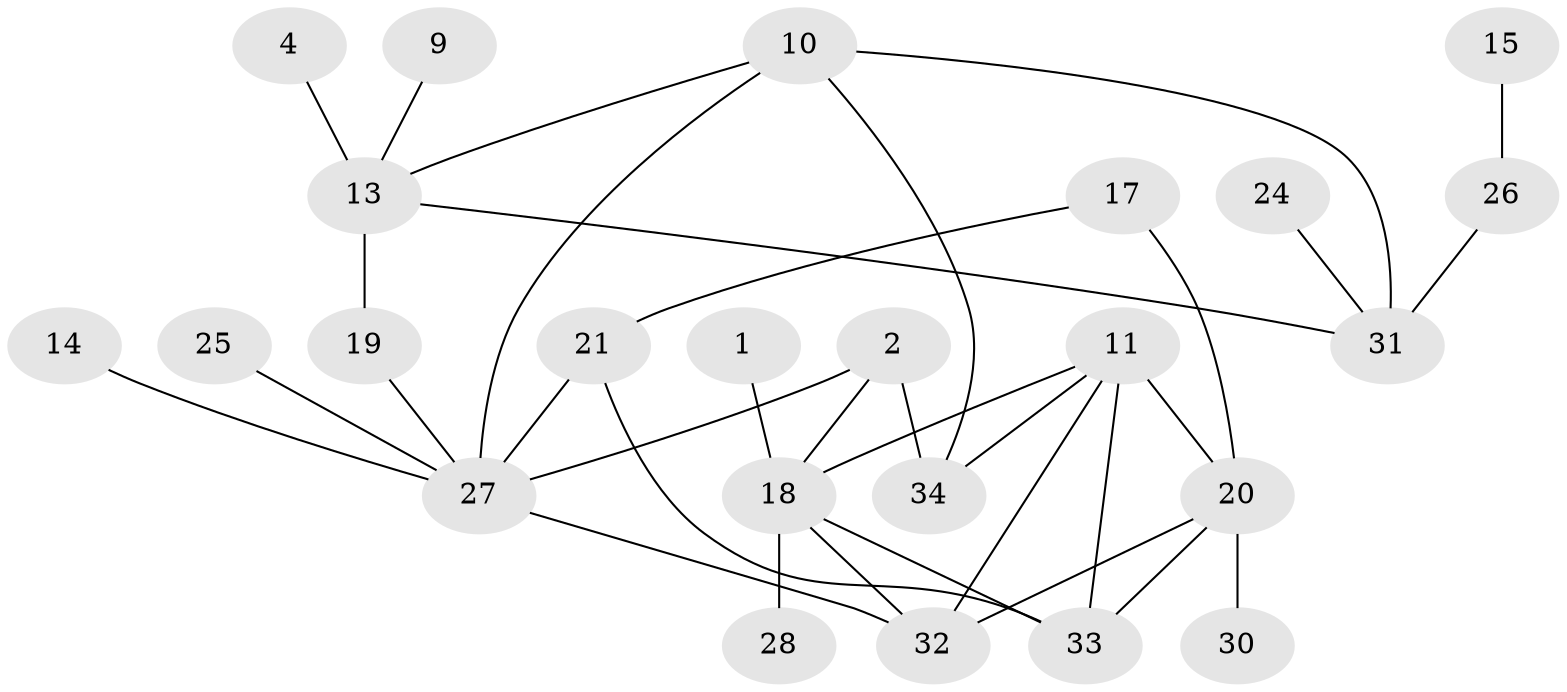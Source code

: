 // original degree distribution, {1: 0.25, 3: 0.17647058823529413, 2: 0.2647058823529412, 0: 0.14705882352941177, 6: 0.04411764705882353, 4: 0.10294117647058823, 5: 0.014705882352941176}
// Generated by graph-tools (version 1.1) at 2025/00/03/09/25 03:00:41]
// undirected, 24 vertices, 34 edges
graph export_dot {
graph [start="1"]
  node [color=gray90,style=filled];
  1;
  2;
  4;
  9;
  10;
  11;
  13;
  14;
  15;
  17;
  18;
  19;
  20;
  21;
  24;
  25;
  26;
  27;
  28;
  30;
  31;
  32;
  33;
  34;
  1 -- 18 [weight=1.0];
  2 -- 18 [weight=1.0];
  2 -- 27 [weight=1.0];
  2 -- 34 [weight=1.0];
  4 -- 13 [weight=1.0];
  9 -- 13 [weight=1.0];
  10 -- 13 [weight=1.0];
  10 -- 27 [weight=1.0];
  10 -- 31 [weight=1.0];
  10 -- 34 [weight=1.0];
  11 -- 18 [weight=1.0];
  11 -- 20 [weight=1.0];
  11 -- 32 [weight=1.0];
  11 -- 33 [weight=1.0];
  11 -- 34 [weight=1.0];
  13 -- 19 [weight=1.0];
  13 -- 31 [weight=1.0];
  14 -- 27 [weight=1.0];
  15 -- 26 [weight=1.0];
  17 -- 20 [weight=1.0];
  17 -- 21 [weight=1.0];
  18 -- 28 [weight=1.0];
  18 -- 32 [weight=1.0];
  18 -- 33 [weight=1.0];
  19 -- 27 [weight=1.0];
  20 -- 30 [weight=1.0];
  20 -- 32 [weight=1.0];
  20 -- 33 [weight=1.0];
  21 -- 27 [weight=1.0];
  21 -- 33 [weight=1.0];
  24 -- 31 [weight=1.0];
  25 -- 27 [weight=1.0];
  26 -- 31 [weight=2.0];
  27 -- 32 [weight=1.0];
}
